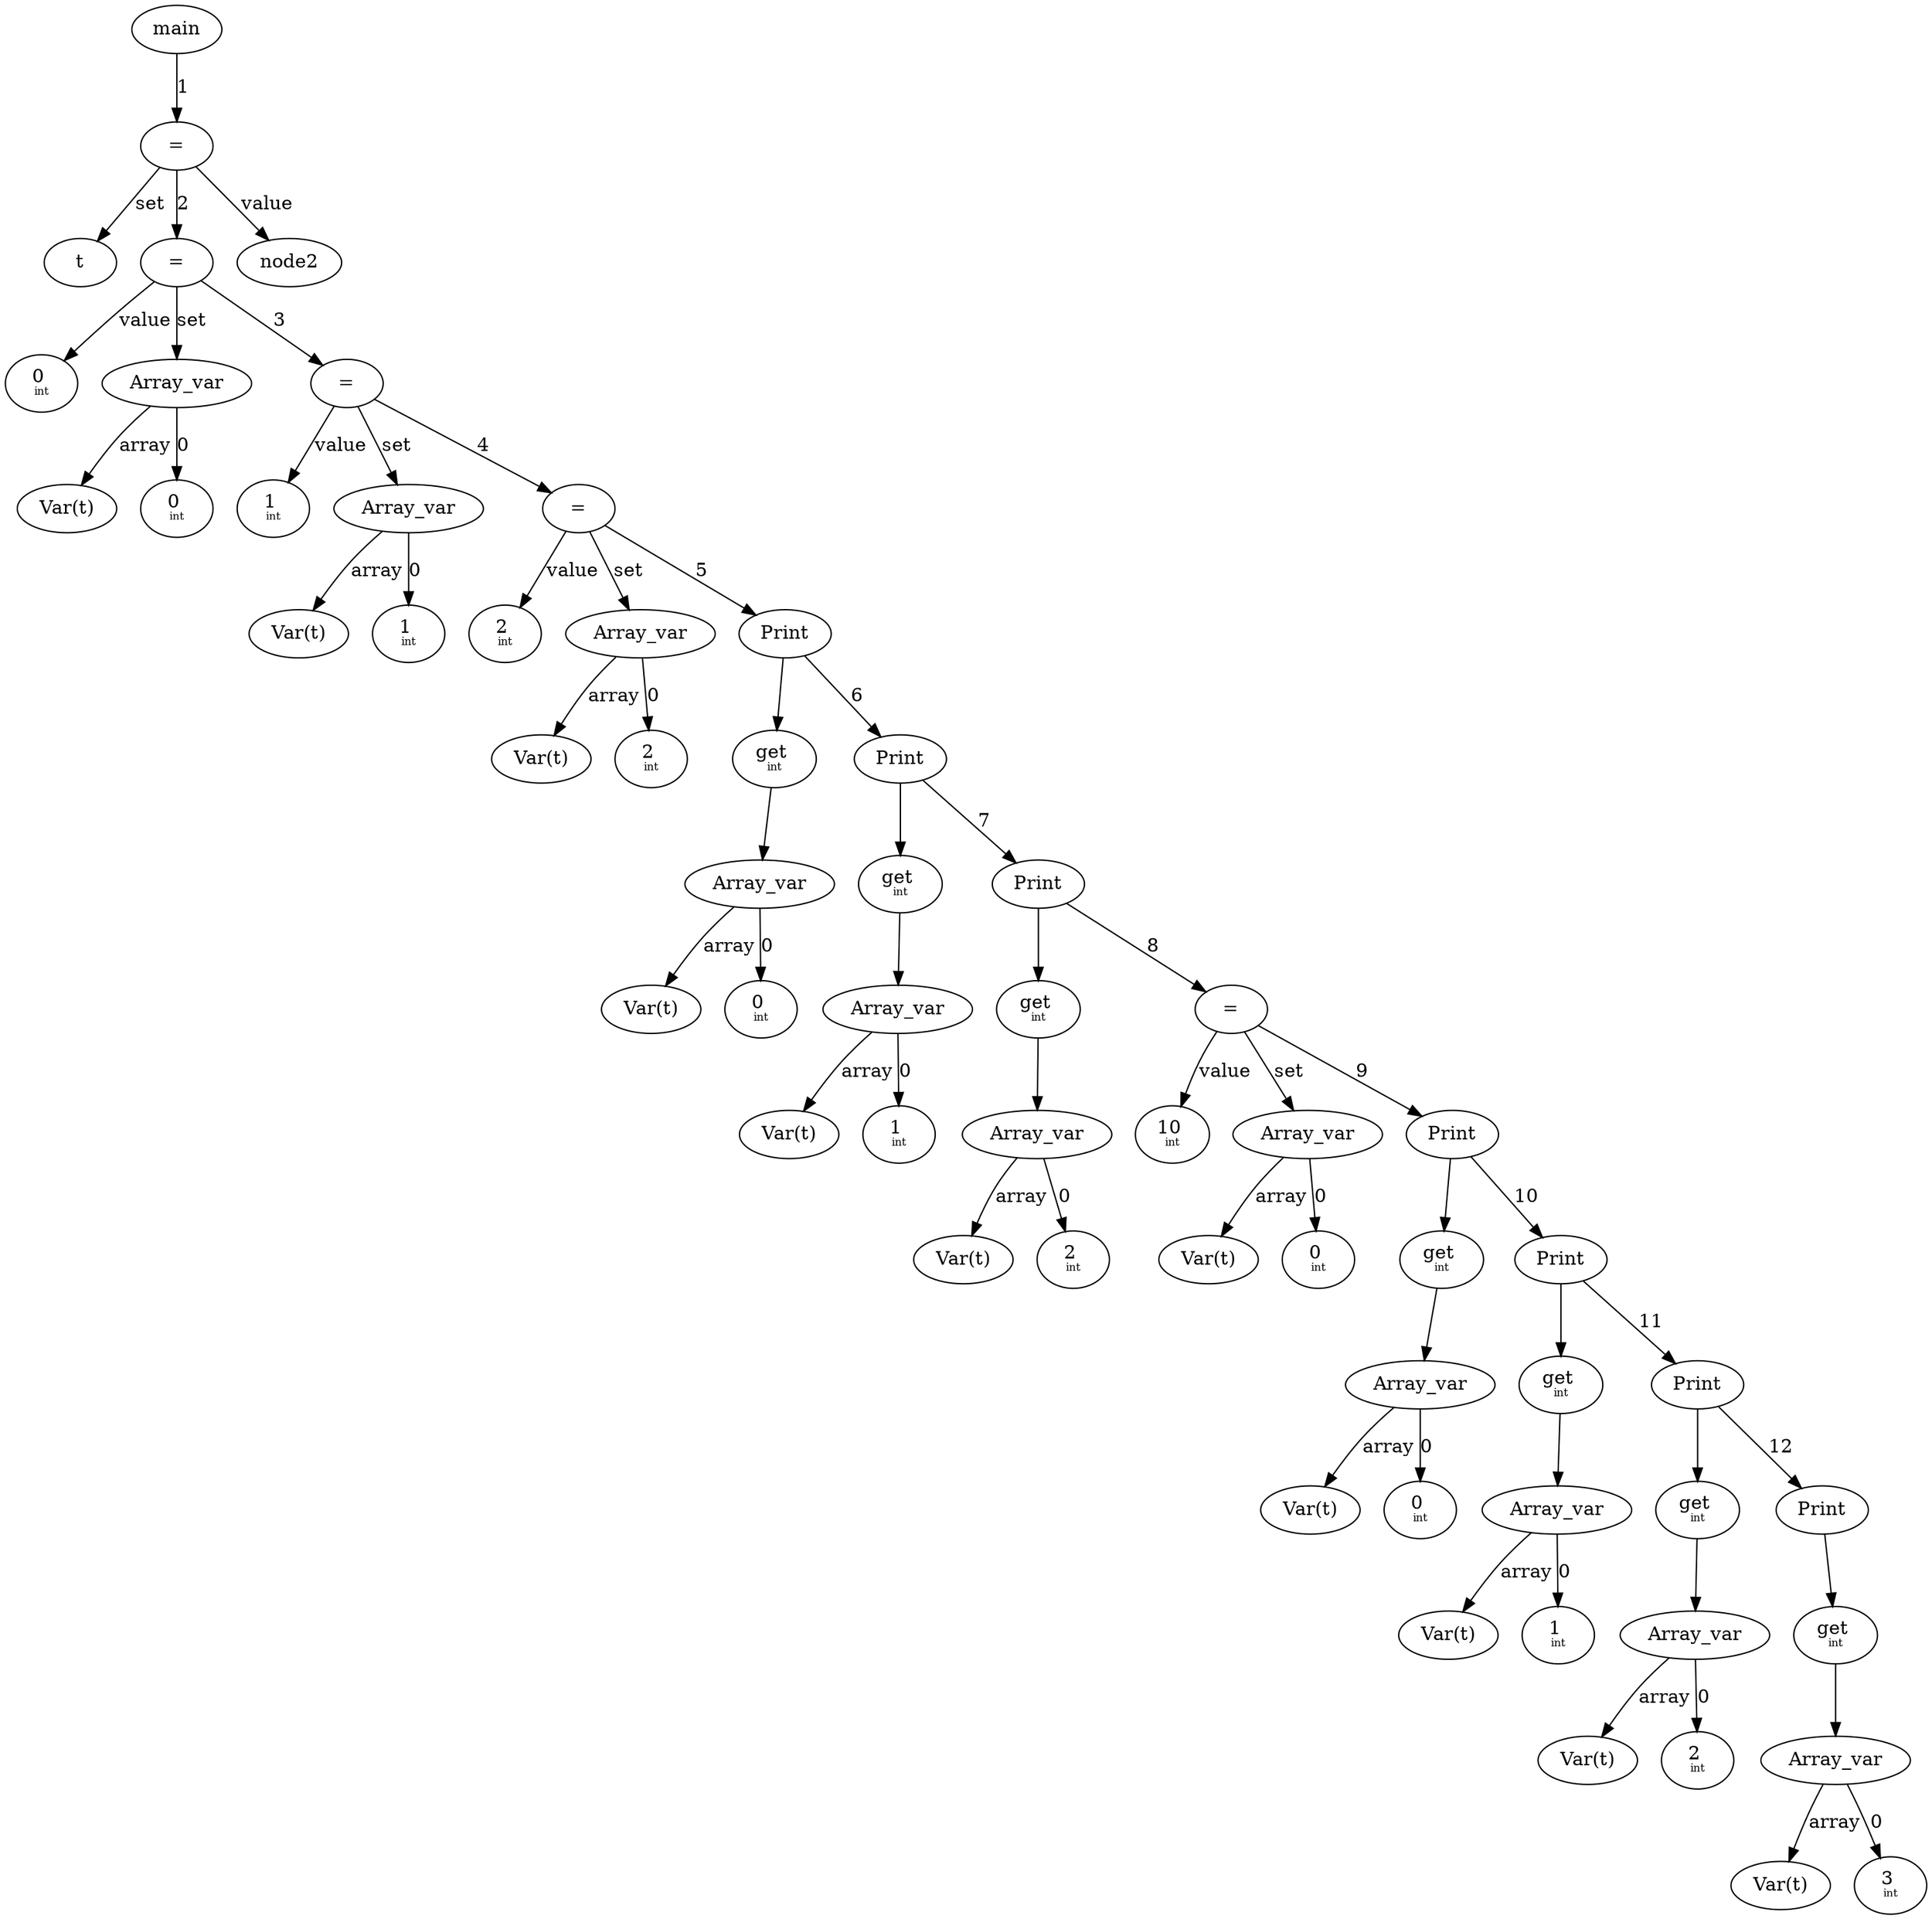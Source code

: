 digraph AST {
  node0 [label="main"];
  node1 [label="="];
  node3 [label="t"];
  node4 [label="="];
  node5 [label=<0 <BR/><FONT POINT-SIZE="8.0">int</FONT>>];
  node6 [label="Array_var"];
  node8 [label="Var(t)"];
  node7 [label=<0 <BR/><FONT POINT-SIZE="8.0">int</FONT>>];
  node9 [label="="];
  node10 [label=<1 <BR/><FONT POINT-SIZE="8.0">int</FONT>>];
  node11 [label="Array_var"];
  node13 [label="Var(t)"];
  node12 [label=<1 <BR/><FONT POINT-SIZE="8.0">int</FONT>>];
  node14 [label="="];
  node15 [label=<2 <BR/><FONT POINT-SIZE="8.0">int</FONT>>];
  node16 [label="Array_var"];
  node18 [label="Var(t)"];
  node17 [label=<2 <BR/><FONT POINT-SIZE="8.0">int</FONT>>];
  node19 [label="Print"];
  node20 [label=<get <BR/><FONT POINT-SIZE="8.0">int</FONT>>];
  node21 [label="Array_var"];
  node23 [label="Var(t)"];
  node22 [label=<0 <BR/><FONT POINT-SIZE="8.0">int</FONT>>];
  node24 [label="Print"];
  node25 [label=<get <BR/><FONT POINT-SIZE="8.0">int</FONT>>];
  node26 [label="Array_var"];
  node28 [label="Var(t)"];
  node27 [label=<1 <BR/><FONT POINT-SIZE="8.0">int</FONT>>];
  node29 [label="Print"];
  node30 [label=<get <BR/><FONT POINT-SIZE="8.0">int</FONT>>];
  node31 [label="Array_var"];
  node33 [label="Var(t)"];
  node32 [label=<2 <BR/><FONT POINT-SIZE="8.0">int</FONT>>];
  node34 [label="="];
  node35 [label=<10 <BR/><FONT POINT-SIZE="8.0">int</FONT>>];
  node36 [label="Array_var"];
  node38 [label="Var(t)"];
  node37 [label=<0 <BR/><FONT POINT-SIZE="8.0">int</FONT>>];
  node39 [label="Print"];
  node40 [label=<get <BR/><FONT POINT-SIZE="8.0">int</FONT>>];
  node41 [label="Array_var"];
  node43 [label="Var(t)"];
  node42 [label=<0 <BR/><FONT POINT-SIZE="8.0">int</FONT>>];
  node44 [label="Print"];
  node45 [label=<get <BR/><FONT POINT-SIZE="8.0">int</FONT>>];
  node46 [label="Array_var"];
  node48 [label="Var(t)"];
  node47 [label=<1 <BR/><FONT POINT-SIZE="8.0">int</FONT>>];
  node49 [label="Print"];
  node50 [label=<get <BR/><FONT POINT-SIZE="8.0">int</FONT>>];
  node51 [label="Array_var"];
  node53 [label="Var(t)"];
  node52 [label=<2 <BR/><FONT POINT-SIZE="8.0">int</FONT>>];
  node54 [label="Print"];
  node55 [label=<get <BR/><FONT POINT-SIZE="8.0">int</FONT>>];
  node56 [label="Array_var"];
  node58 [label="Var(t)"];
  node57 [label=<3 <BR/><FONT POINT-SIZE="8.0">int</FONT>>];
  node1 -> node2 [label="value"];
  node1 -> node3 [label="set"];
  node0 -> node1 [label="1"];
  node4 -> node5 [label="value"];
  node4 -> node6 [label="set"];
  node6 -> node8 [label="array"];
  node6 -> node7 [label="0"];
  node1 -> node4 [label="2"];
  node9 -> node10 [label="value"];
  node9 -> node11 [label="set"];
  node11 -> node13 [label="array"];
  node11 -> node12 [label="0"];
  node4 -> node9 [label="3"];
  node14 -> node15 [label="value"];
  node14 -> node16 [label="set"];
  node16 -> node18 [label="array"];
  node16 -> node17 [label="0"];
  node9 -> node14 [label="4"];
  node19 -> node20;
  node20 -> node21;
  node21 -> node23 [label="array"];
  node21 -> node22 [label="0"];
  node14 -> node19 [label="5"];
  node24 -> node25;
  node25 -> node26;
  node26 -> node28 [label="array"];
  node26 -> node27 [label="0"];
  node19 -> node24 [label="6"];
  node29 -> node30;
  node30 -> node31;
  node31 -> node33 [label="array"];
  node31 -> node32 [label="0"];
  node24 -> node29 [label="7"];
  node34 -> node35 [label="value"];
  node34 -> node36 [label="set"];
  node36 -> node38 [label="array"];
  node36 -> node37 [label="0"];
  node29 -> node34 [label="8"];
  node39 -> node40;
  node40 -> node41;
  node41 -> node43 [label="array"];
  node41 -> node42 [label="0"];
  node34 -> node39 [label="9"];
  node44 -> node45;
  node45 -> node46;
  node46 -> node48 [label="array"];
  node46 -> node47 [label="0"];
  node39 -> node44 [label="10"];
  node49 -> node50;
  node50 -> node51;
  node51 -> node53 [label="array"];
  node51 -> node52 [label="0"];
  node44 -> node49 [label="11"];
  node54 -> node55;
  node55 -> node56;
  node56 -> node58 [label="array"];
  node56 -> node57 [label="0"];
  node49 -> node54 [label="12"];
}